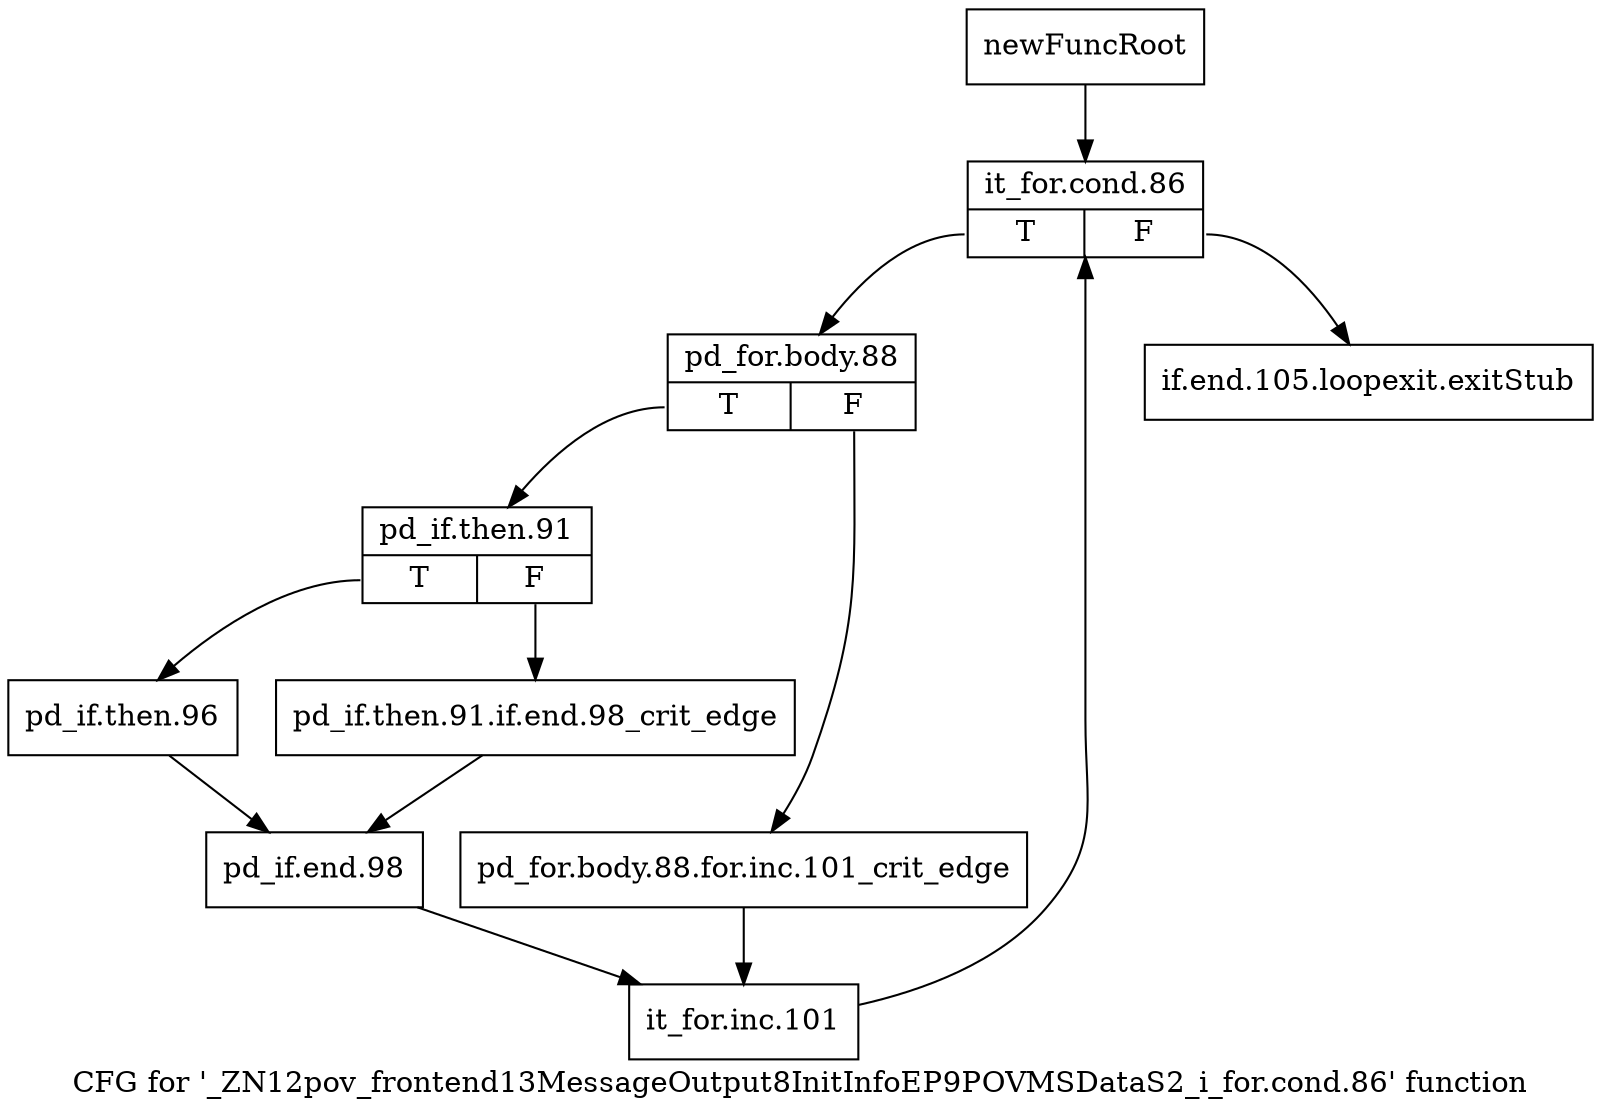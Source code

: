 digraph "CFG for '_ZN12pov_frontend13MessageOutput8InitInfoEP9POVMSDataS2_i_for.cond.86' function" {
	label="CFG for '_ZN12pov_frontend13MessageOutput8InitInfoEP9POVMSDataS2_i_for.cond.86' function";

	Node0x26b4d20 [shape=record,label="{newFuncRoot}"];
	Node0x26b4d20 -> Node0x26b4dc0;
	Node0x26b4d70 [shape=record,label="{if.end.105.loopexit.exitStub}"];
	Node0x26b4dc0 [shape=record,label="{it_for.cond.86|{<s0>T|<s1>F}}"];
	Node0x26b4dc0:s0 -> Node0x26b4e10;
	Node0x26b4dc0:s1 -> Node0x26b4d70;
	Node0x26b4e10 [shape=record,label="{pd_for.body.88|{<s0>T|<s1>F}}"];
	Node0x26b4e10:s0 -> Node0x26b4eb0;
	Node0x26b4e10:s1 -> Node0x26b4e60;
	Node0x26b4e60 [shape=record,label="{pd_for.body.88.for.inc.101_crit_edge}"];
	Node0x26b4e60 -> Node0x26b4ff0;
	Node0x26b4eb0 [shape=record,label="{pd_if.then.91|{<s0>T|<s1>F}}"];
	Node0x26b4eb0:s0 -> Node0x26b4f50;
	Node0x26b4eb0:s1 -> Node0x26b4f00;
	Node0x26b4f00 [shape=record,label="{pd_if.then.91.if.end.98_crit_edge}"];
	Node0x26b4f00 -> Node0x26b4fa0;
	Node0x26b4f50 [shape=record,label="{pd_if.then.96}"];
	Node0x26b4f50 -> Node0x26b4fa0;
	Node0x26b4fa0 [shape=record,label="{pd_if.end.98}"];
	Node0x26b4fa0 -> Node0x26b4ff0;
	Node0x26b4ff0 [shape=record,label="{it_for.inc.101}"];
	Node0x26b4ff0 -> Node0x26b4dc0;
}
